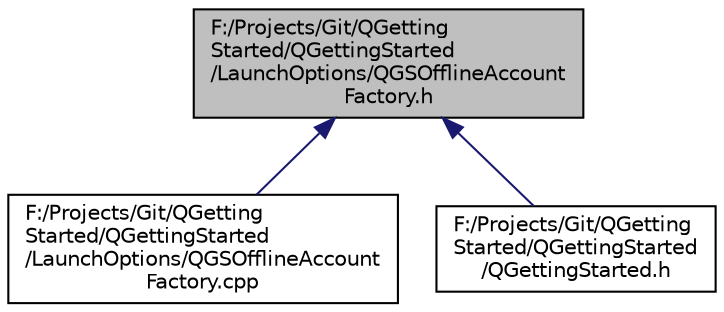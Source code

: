 digraph "F:/Projects/Git/QGettingStarted/QGettingStarted/LaunchOptions/QGSOfflineAccountFactory.h"
{
  edge [fontname="Helvetica",fontsize="10",labelfontname="Helvetica",labelfontsize="10"];
  node [fontname="Helvetica",fontsize="10",shape=record];
  Node16 [label="F:/Projects/Git/QGetting\lStarted/QGettingStarted\l/LaunchOptions/QGSOfflineAccount\lFactory.h",height=0.2,width=0.4,color="black", fillcolor="grey75", style="filled", fontcolor="black"];
  Node16 -> Node17 [dir="back",color="midnightblue",fontsize="10",style="solid",fontname="Helvetica"];
  Node17 [label="F:/Projects/Git/QGetting\lStarted/QGettingStarted\l/LaunchOptions/QGSOfflineAccount\lFactory.cpp",height=0.2,width=0.4,color="black", fillcolor="white", style="filled",URL="$_q_g_s_offline_account_factory_8cpp.html"];
  Node16 -> Node18 [dir="back",color="midnightblue",fontsize="10",style="solid",fontname="Helvetica"];
  Node18 [label="F:/Projects/Git/QGetting\lStarted/QGettingStarted\l/QGettingStarted.h",height=0.2,width=0.4,color="black", fillcolor="white", style="filled",URL="$_q_getting_started_8h.html"];
}
